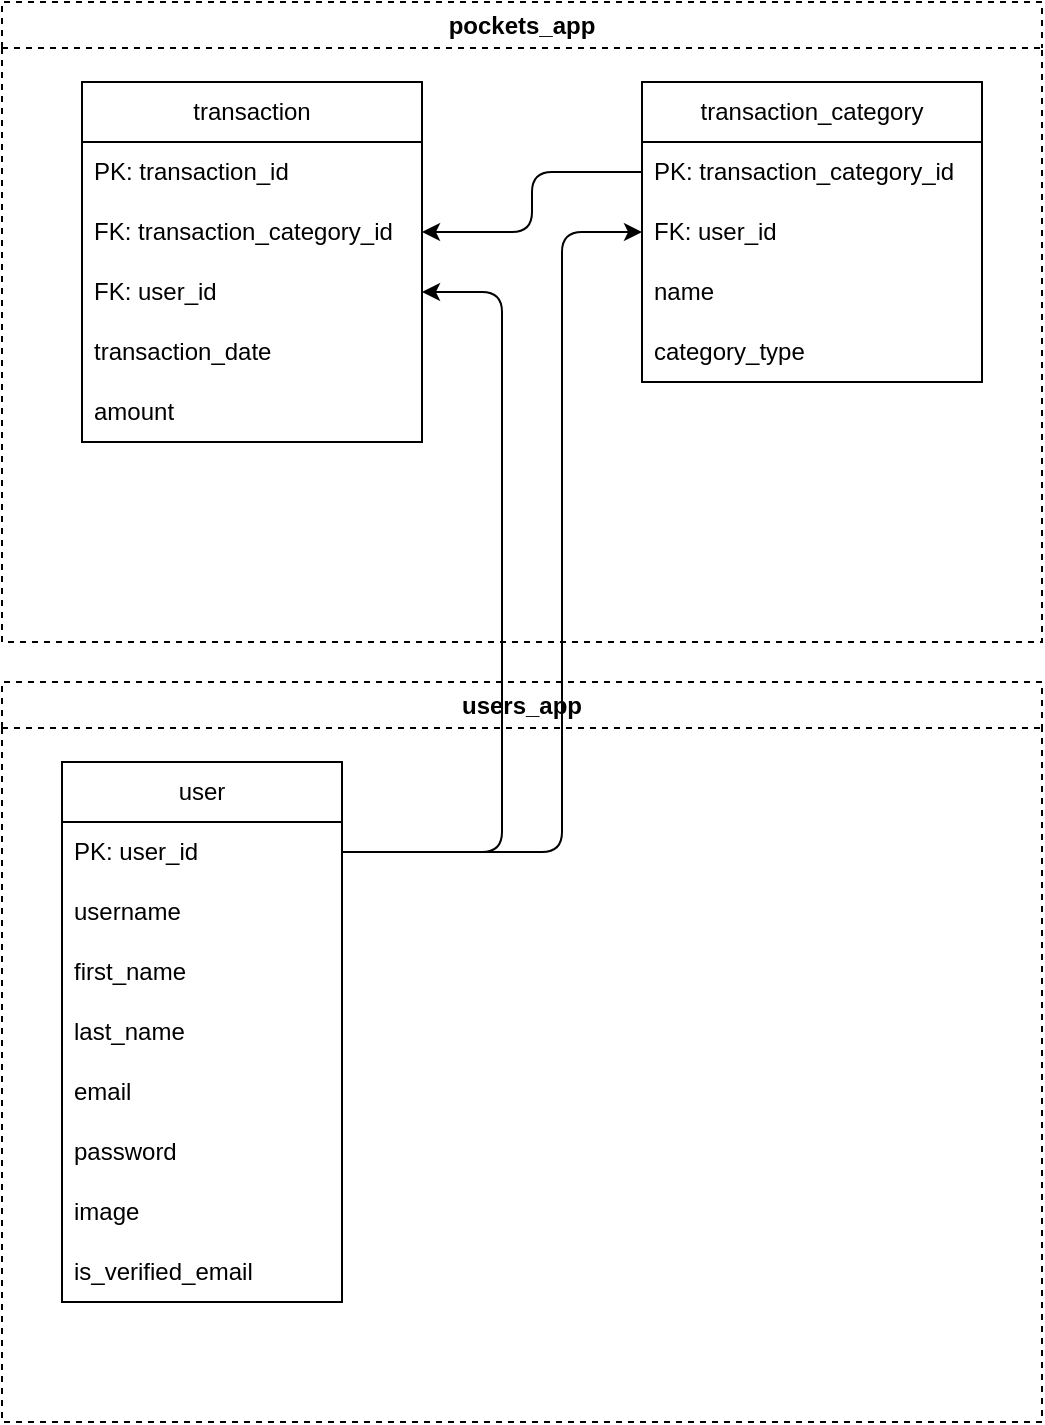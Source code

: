<mxfile>
    <diagram name="Page-1" id="a7904f86-f2b4-8e86-fa97-74104820619b">
        <mxGraphModel dx="1274" dy="777" grid="1" gridSize="10" guides="1" tooltips="1" connect="1" arrows="1" fold="1" page="1" pageScale="1" pageWidth="1100" pageHeight="850" background="none" math="0" shadow="0">
            <root>
                <mxCell id="0"/>
                <mxCell id="1" parent="0"/>
                <mxCell id="36" value="users_app" style="swimlane;whiteSpace=wrap;html=1;dashed=1;" parent="1" vertex="1">
                    <mxGeometry x="40" y="380" width="520" height="370" as="geometry"/>
                </mxCell>
                <mxCell id="16" value="user" style="swimlane;fontStyle=0;childLayout=stackLayout;horizontal=1;startSize=30;horizontalStack=0;resizeParent=1;resizeParentMax=0;resizeLast=0;collapsible=1;marginBottom=0;whiteSpace=wrap;html=1;" parent="36" vertex="1">
                    <mxGeometry x="30" y="40" width="140" height="270" as="geometry"/>
                </mxCell>
                <mxCell id="17" value="PK: user_id" style="text;strokeColor=none;fillColor=none;align=left;verticalAlign=middle;spacingLeft=4;spacingRight=4;overflow=hidden;points=[[0,0.5],[1,0.5]];portConstraint=eastwest;rotatable=0;whiteSpace=wrap;html=1;" parent="16" vertex="1">
                    <mxGeometry y="30" width="140" height="30" as="geometry"/>
                </mxCell>
                <mxCell id="18" value="username" style="text;strokeColor=none;fillColor=none;align=left;verticalAlign=middle;spacingLeft=4;spacingRight=4;overflow=hidden;points=[[0,0.5],[1,0.5]];portConstraint=eastwest;rotatable=0;whiteSpace=wrap;html=1;" parent="16" vertex="1">
                    <mxGeometry y="60" width="140" height="30" as="geometry"/>
                </mxCell>
                <mxCell id="19" value="first_name" style="text;strokeColor=none;fillColor=none;align=left;verticalAlign=middle;spacingLeft=4;spacingRight=4;overflow=hidden;points=[[0,0.5],[1,0.5]];portConstraint=eastwest;rotatable=0;whiteSpace=wrap;html=1;" parent="16" vertex="1">
                    <mxGeometry y="90" width="140" height="30" as="geometry"/>
                </mxCell>
                <mxCell id="20" value="last_name" style="text;strokeColor=none;fillColor=none;align=left;verticalAlign=middle;spacingLeft=4;spacingRight=4;overflow=hidden;points=[[0,0.5],[1,0.5]];portConstraint=eastwest;rotatable=0;whiteSpace=wrap;html=1;" parent="16" vertex="1">
                    <mxGeometry y="120" width="140" height="30" as="geometry"/>
                </mxCell>
                <mxCell id="21" value="email" style="text;strokeColor=none;fillColor=none;align=left;verticalAlign=middle;spacingLeft=4;spacingRight=4;overflow=hidden;points=[[0,0.5],[1,0.5]];portConstraint=eastwest;rotatable=0;whiteSpace=wrap;html=1;" parent="16" vertex="1">
                    <mxGeometry y="150" width="140" height="30" as="geometry"/>
                </mxCell>
                <mxCell id="22" value="password" style="text;strokeColor=none;fillColor=none;align=left;verticalAlign=middle;spacingLeft=4;spacingRight=4;overflow=hidden;points=[[0,0.5],[1,0.5]];portConstraint=eastwest;rotatable=0;whiteSpace=wrap;html=1;" parent="16" vertex="1">
                    <mxGeometry y="180" width="140" height="30" as="geometry"/>
                </mxCell>
                <mxCell id="23" value="image" style="text;strokeColor=none;fillColor=none;align=left;verticalAlign=middle;spacingLeft=4;spacingRight=4;overflow=hidden;points=[[0,0.5],[1,0.5]];portConstraint=eastwest;rotatable=0;whiteSpace=wrap;html=1;" parent="16" vertex="1">
                    <mxGeometry y="210" width="140" height="30" as="geometry"/>
                </mxCell>
                <mxCell id="45" value="&lt;div style=&quot;line-height: 19px;&quot;&gt;is_verified_email&lt;/div&gt;" style="text;strokeColor=none;fillColor=none;align=left;verticalAlign=middle;spacingLeft=4;spacingRight=4;overflow=hidden;points=[[0,0.5],[1,0.5]];portConstraint=eastwest;rotatable=0;whiteSpace=wrap;html=1;" parent="16" vertex="1">
                    <mxGeometry y="240" width="140" height="30" as="geometry"/>
                </mxCell>
                <mxCell id="35" value="pockets_app" style="swimlane;whiteSpace=wrap;html=1;dashed=1;" parent="1" vertex="1">
                    <mxGeometry x="40" y="40" width="520" height="320" as="geometry"/>
                </mxCell>
                <mxCell id="tMKFqVctg4K7lp6MgbLE-1" value="transaction" style="swimlane;fontStyle=0;childLayout=stackLayout;horizontal=1;startSize=30;horizontalStack=0;resizeParent=1;resizeParentMax=0;resizeLast=0;collapsible=1;marginBottom=0;whiteSpace=wrap;html=1;" parent="35" vertex="1">
                    <mxGeometry x="40" y="40" width="170" height="180" as="geometry"/>
                </mxCell>
                <mxCell id="tMKFqVctg4K7lp6MgbLE-2" value="PK: transaction_id" style="text;strokeColor=none;fillColor=none;align=left;verticalAlign=middle;spacingLeft=4;spacingRight=4;overflow=hidden;points=[[0,0.5],[1,0.5]];portConstraint=eastwest;rotatable=0;whiteSpace=wrap;html=1;" parent="tMKFqVctg4K7lp6MgbLE-1" vertex="1">
                    <mxGeometry y="30" width="170" height="30" as="geometry"/>
                </mxCell>
                <mxCell id="tMKFqVctg4K7lp6MgbLE-3" value="FK: transaction_category_id" style="text;strokeColor=none;fillColor=none;align=left;verticalAlign=middle;spacingLeft=4;spacingRight=4;overflow=hidden;points=[[0,0.5],[1,0.5]];portConstraint=eastwest;rotatable=0;whiteSpace=wrap;html=1;" parent="tMKFqVctg4K7lp6MgbLE-1" vertex="1">
                    <mxGeometry y="60" width="170" height="30" as="geometry"/>
                </mxCell>
                <mxCell id="tMKFqVctg4K7lp6MgbLE-4" value="FK: user_id" style="text;strokeColor=none;fillColor=none;align=left;verticalAlign=middle;spacingLeft=4;spacingRight=4;overflow=hidden;points=[[0,0.5],[1,0.5]];portConstraint=eastwest;rotatable=0;whiteSpace=wrap;html=1;" parent="tMKFqVctg4K7lp6MgbLE-1" vertex="1">
                    <mxGeometry y="90" width="170" height="30" as="geometry"/>
                </mxCell>
                <mxCell id="tMKFqVctg4K7lp6MgbLE-13" value="transaction_date" style="text;strokeColor=none;fillColor=none;align=left;verticalAlign=middle;spacingLeft=4;spacingRight=4;overflow=hidden;points=[[0,0.5],[1,0.5]];portConstraint=eastwest;rotatable=0;whiteSpace=wrap;html=1;" parent="tMKFqVctg4K7lp6MgbLE-1" vertex="1">
                    <mxGeometry y="120" width="170" height="30" as="geometry"/>
                </mxCell>
                <mxCell id="tMKFqVctg4K7lp6MgbLE-14" value="amount" style="text;strokeColor=none;fillColor=none;align=left;verticalAlign=middle;spacingLeft=4;spacingRight=4;overflow=hidden;points=[[0,0.5],[1,0.5]];portConstraint=eastwest;rotatable=0;whiteSpace=wrap;html=1;" parent="tMKFqVctg4K7lp6MgbLE-1" vertex="1">
                    <mxGeometry y="150" width="170" height="30" as="geometry"/>
                </mxCell>
                <mxCell id="tMKFqVctg4K7lp6MgbLE-9" value="transaction_category" style="swimlane;fontStyle=0;childLayout=stackLayout;horizontal=1;startSize=30;horizontalStack=0;resizeParent=1;resizeParentMax=0;resizeLast=0;collapsible=1;marginBottom=0;whiteSpace=wrap;html=1;" parent="1" vertex="1">
                    <mxGeometry x="360" y="80" width="170" height="150" as="geometry"/>
                </mxCell>
                <mxCell id="tMKFqVctg4K7lp6MgbLE-25" value="PK: transaction_category_id" style="text;strokeColor=none;fillColor=none;align=left;verticalAlign=middle;spacingLeft=4;spacingRight=4;overflow=hidden;points=[[0,0.5],[1,0.5]];portConstraint=eastwest;rotatable=0;whiteSpace=wrap;html=1;" parent="tMKFqVctg4K7lp6MgbLE-9" vertex="1">
                    <mxGeometry y="30" width="170" height="30" as="geometry"/>
                </mxCell>
                <mxCell id="tMKFqVctg4K7lp6MgbLE-10" value="FK: user_id" style="text;strokeColor=none;fillColor=none;align=left;verticalAlign=middle;spacingLeft=4;spacingRight=4;overflow=hidden;points=[[0,0.5],[1,0.5]];portConstraint=eastwest;rotatable=0;whiteSpace=wrap;html=1;" parent="tMKFqVctg4K7lp6MgbLE-9" vertex="1">
                    <mxGeometry y="60" width="170" height="30" as="geometry"/>
                </mxCell>
                <mxCell id="tMKFqVctg4K7lp6MgbLE-11" value="name" style="text;strokeColor=none;fillColor=none;align=left;verticalAlign=middle;spacingLeft=4;spacingRight=4;overflow=hidden;points=[[0,0.5],[1,0.5]];portConstraint=eastwest;rotatable=0;whiteSpace=wrap;html=1;" parent="tMKFqVctg4K7lp6MgbLE-9" vertex="1">
                    <mxGeometry y="90" width="170" height="30" as="geometry"/>
                </mxCell>
                <mxCell id="70" value="category_type" style="text;strokeColor=none;fillColor=none;align=left;verticalAlign=middle;spacingLeft=4;spacingRight=4;overflow=hidden;points=[[0,0.5],[1,0.5]];portConstraint=eastwest;rotatable=0;whiteSpace=wrap;html=1;" vertex="1" parent="tMKFqVctg4K7lp6MgbLE-9">
                    <mxGeometry y="120" width="170" height="30" as="geometry"/>
                </mxCell>
                <mxCell id="77" style="edgeStyle=orthogonalEdgeStyle;html=1;exitX=1;exitY=0.5;exitDx=0;exitDy=0;entryX=0;entryY=0.5;entryDx=0;entryDy=0;" edge="1" parent="1" source="17" target="tMKFqVctg4K7lp6MgbLE-10">
                    <mxGeometry relative="1" as="geometry">
                        <Array as="points">
                            <mxPoint x="320" y="465"/>
                            <mxPoint x="320" y="155"/>
                        </Array>
                    </mxGeometry>
                </mxCell>
                <mxCell id="78" style="edgeStyle=orthogonalEdgeStyle;html=1;exitX=1;exitY=0.5;exitDx=0;exitDy=0;entryX=1;entryY=0.5;entryDx=0;entryDy=0;" edge="1" parent="1" source="17" target="tMKFqVctg4K7lp6MgbLE-4">
                    <mxGeometry relative="1" as="geometry">
                        <Array as="points">
                            <mxPoint x="290" y="465"/>
                            <mxPoint x="290" y="185"/>
                        </Array>
                    </mxGeometry>
                </mxCell>
                <mxCell id="79" style="edgeStyle=orthogonalEdgeStyle;html=1;exitX=0;exitY=0.5;exitDx=0;exitDy=0;entryX=1;entryY=0.5;entryDx=0;entryDy=0;" edge="1" parent="1" source="tMKFqVctg4K7lp6MgbLE-25" target="tMKFqVctg4K7lp6MgbLE-3">
                    <mxGeometry relative="1" as="geometry"/>
                </mxCell>
            </root>
        </mxGraphModel>
    </diagram>
</mxfile>